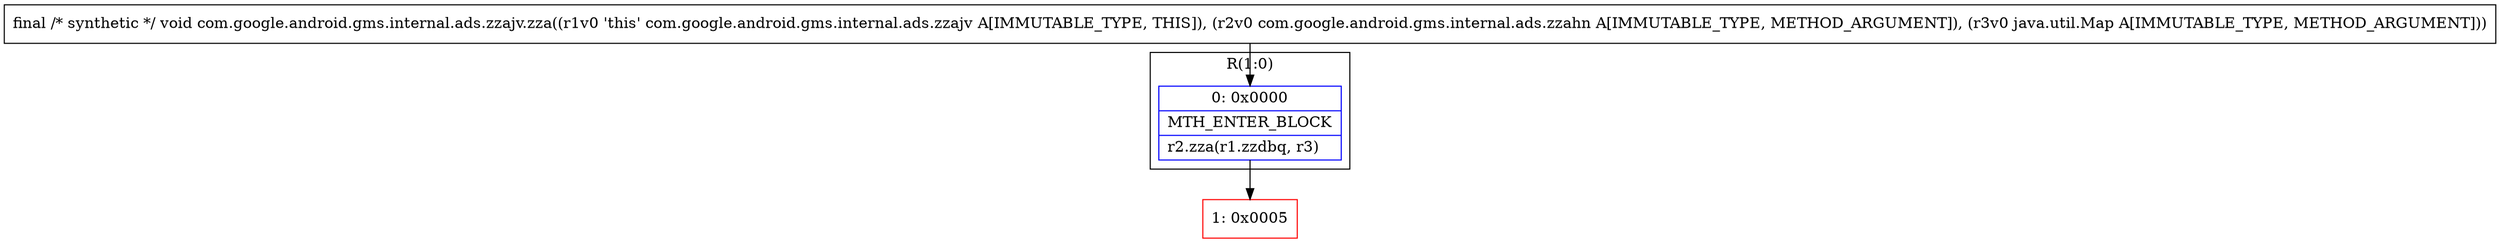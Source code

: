 digraph "CFG forcom.google.android.gms.internal.ads.zzajv.zza(Lcom\/google\/android\/gms\/internal\/ads\/zzahn;Ljava\/util\/Map;)V" {
subgraph cluster_Region_227973036 {
label = "R(1:0)";
node [shape=record,color=blue];
Node_0 [shape=record,label="{0\:\ 0x0000|MTH_ENTER_BLOCK\l|r2.zza(r1.zzdbq, r3)\l}"];
}
Node_1 [shape=record,color=red,label="{1\:\ 0x0005}"];
MethodNode[shape=record,label="{final \/* synthetic *\/ void com.google.android.gms.internal.ads.zzajv.zza((r1v0 'this' com.google.android.gms.internal.ads.zzajv A[IMMUTABLE_TYPE, THIS]), (r2v0 com.google.android.gms.internal.ads.zzahn A[IMMUTABLE_TYPE, METHOD_ARGUMENT]), (r3v0 java.util.Map A[IMMUTABLE_TYPE, METHOD_ARGUMENT])) }"];
MethodNode -> Node_0;
Node_0 -> Node_1;
}

